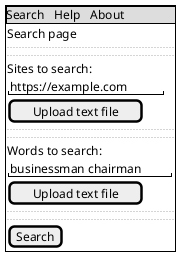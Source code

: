 @startsalt
{+
{* Search | Help | About }
{
  Search page
  ..
  ..
  Sites to search:
  "https://example.com"
  [Upload text file]
  ..
  ..
  Words to search:
  "businessman chairman"
  [Upload text file]
  ..
  ..
  [Search]
}
}
@endsalt
